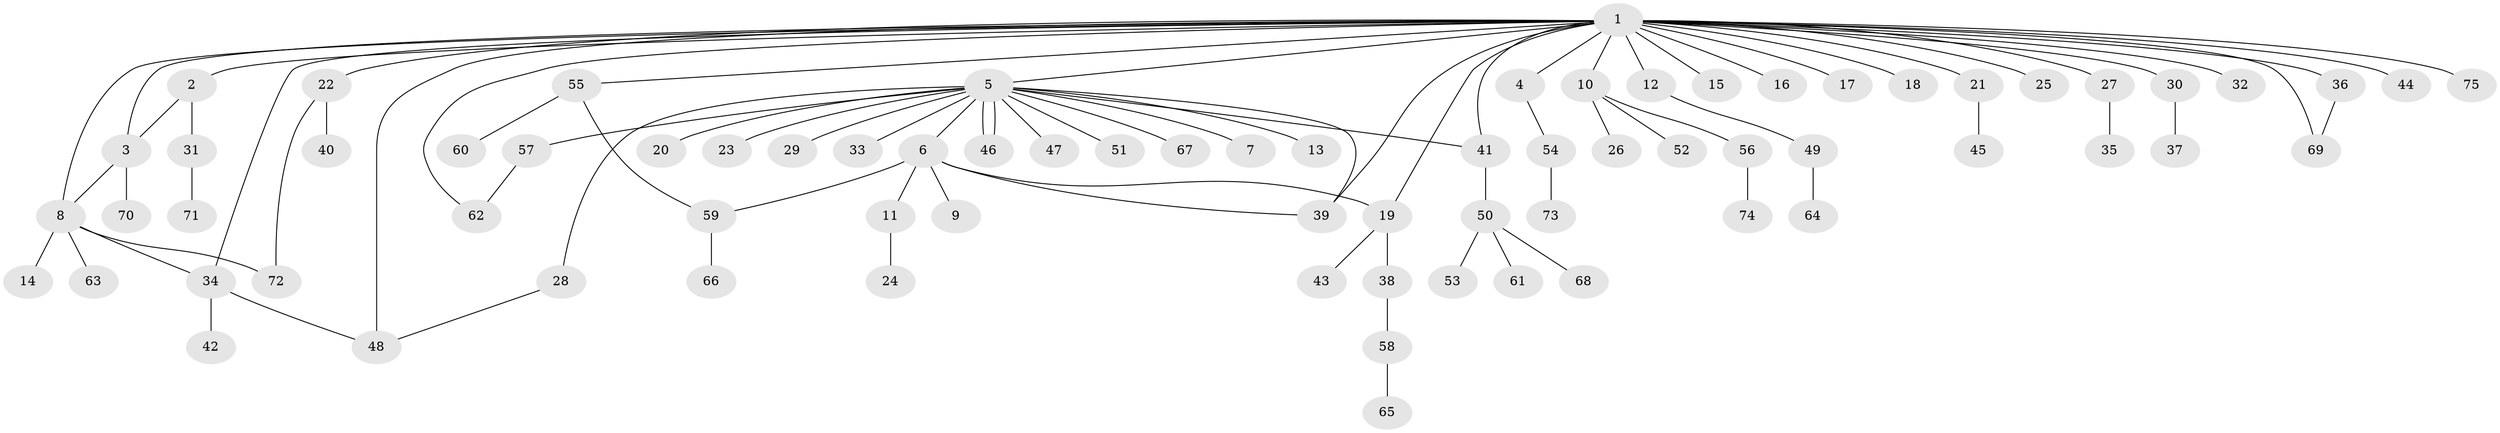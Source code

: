 // Generated by graph-tools (version 1.1) at 2025/49/03/09/25 03:49:50]
// undirected, 75 vertices, 88 edges
graph export_dot {
graph [start="1"]
  node [color=gray90,style=filled];
  1;
  2;
  3;
  4;
  5;
  6;
  7;
  8;
  9;
  10;
  11;
  12;
  13;
  14;
  15;
  16;
  17;
  18;
  19;
  20;
  21;
  22;
  23;
  24;
  25;
  26;
  27;
  28;
  29;
  30;
  31;
  32;
  33;
  34;
  35;
  36;
  37;
  38;
  39;
  40;
  41;
  42;
  43;
  44;
  45;
  46;
  47;
  48;
  49;
  50;
  51;
  52;
  53;
  54;
  55;
  56;
  57;
  58;
  59;
  60;
  61;
  62;
  63;
  64;
  65;
  66;
  67;
  68;
  69;
  70;
  71;
  72;
  73;
  74;
  75;
  1 -- 2;
  1 -- 3;
  1 -- 4;
  1 -- 5;
  1 -- 8;
  1 -- 10;
  1 -- 12;
  1 -- 15;
  1 -- 16;
  1 -- 17;
  1 -- 18;
  1 -- 19;
  1 -- 21;
  1 -- 22;
  1 -- 25;
  1 -- 27;
  1 -- 30;
  1 -- 32;
  1 -- 34;
  1 -- 36;
  1 -- 39;
  1 -- 41;
  1 -- 44;
  1 -- 48;
  1 -- 55;
  1 -- 62;
  1 -- 69;
  1 -- 75;
  2 -- 3;
  2 -- 31;
  3 -- 8;
  3 -- 70;
  4 -- 54;
  5 -- 6;
  5 -- 7;
  5 -- 13;
  5 -- 20;
  5 -- 23;
  5 -- 28;
  5 -- 29;
  5 -- 33;
  5 -- 39;
  5 -- 41;
  5 -- 46;
  5 -- 46;
  5 -- 47;
  5 -- 51;
  5 -- 57;
  5 -- 67;
  6 -- 9;
  6 -- 11;
  6 -- 19;
  6 -- 39;
  6 -- 59;
  8 -- 14;
  8 -- 34;
  8 -- 63;
  8 -- 72;
  10 -- 26;
  10 -- 52;
  10 -- 56;
  11 -- 24;
  12 -- 49;
  19 -- 38;
  19 -- 43;
  21 -- 45;
  22 -- 40;
  22 -- 72;
  27 -- 35;
  28 -- 48;
  30 -- 37;
  31 -- 71;
  34 -- 42;
  34 -- 48;
  36 -- 69;
  38 -- 58;
  41 -- 50;
  49 -- 64;
  50 -- 53;
  50 -- 61;
  50 -- 68;
  54 -- 73;
  55 -- 59;
  55 -- 60;
  56 -- 74;
  57 -- 62;
  58 -- 65;
  59 -- 66;
}
